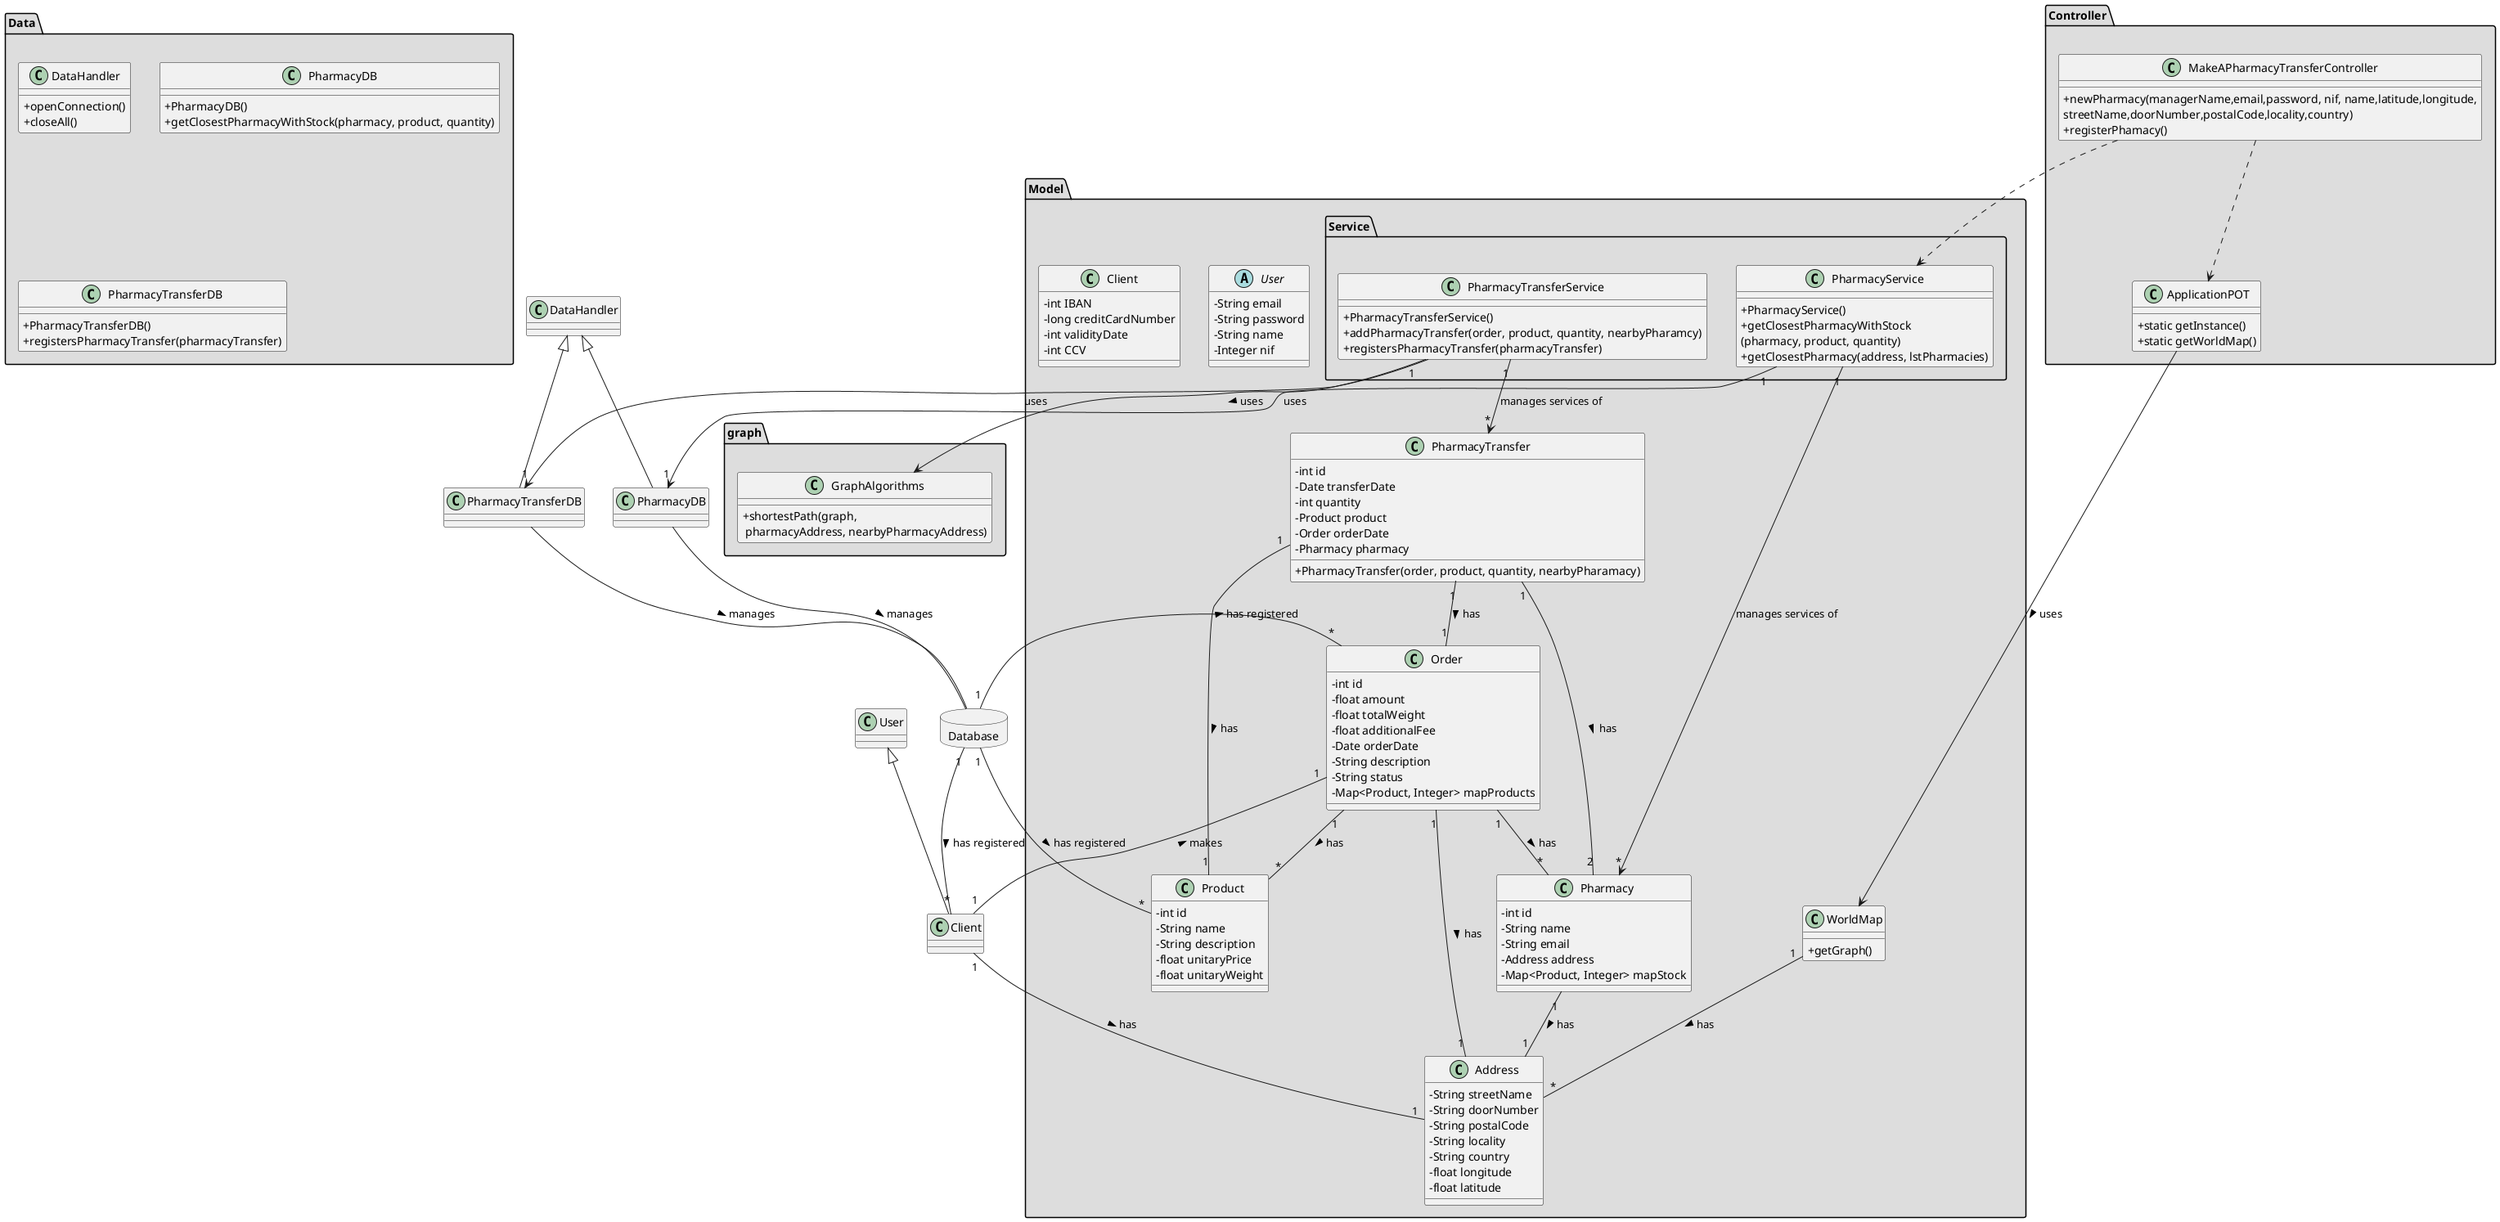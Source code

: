 @startuml
skinparam classAttributeIconSize 0

package "Controller" #DDDDDD {
class MakeAPharmacyTransferController{
+newPharmacy(managerName,email,password, nif, name,latitude,longitude,\nstreetName,doorNumber,postalCode,locality,country)
+registerPhamacy()
}

class ApplicationPOT
{
  +static getInstance()
  +static getWorldMap()
}
}

package "graph" #DDDDDD {
   class GraphAlgorithms{
          +shortestPath(graph,\n pharmacyAddress, nearbyPharmacyAddress)
      }
 }

package "Model" #DDDDDD {

package "Service" #DDDDDD {
   class PharmacyService{
          +PharmacyService()
          +getClosestPharmacyWithStock\n(pharmacy, product, quantity)
          +getClosestPharmacy(address, lstPharmacies)
      }

      class PharmacyTransferService{
                +PharmacyTransferService()
                +addPharmacyTransfer(order, product, quantity, nearbyPharamcy)
                +registersPharmacyTransfer(pharmacyTransfer)
            }
 }

class WorldMap{
+getGraph()
}

abstract class User{
-String email
-String password
-String name
-Integer nif
}

class Client{
-   int IBAN
-   long creditCardNumber
-   int validityDate
-   int CCV
}

class Address{
-   String streetName
-   String doorNumber
-   String postalCode
-   String locality
-   String country
-   float longitude
-   float latitude
}

class Pharmacy{
-   int id
-   String name
-   String email
-   Address address
-   Map<Product, Integer> mapStock
}

class Order{
-   int id
-   float amount
-   float totalWeight
-   float additionalFee
-   Date orderDate
-   String description
-   String status
-   Map<Product, Integer> mapProducts
}

class Product{
-   int id
-   String name
-   String description
-   float unitaryPrice
-   float unitaryWeight
}

class PharmacyTransfer{
-   int id
-   Date transferDate
-   int quantity
-   Product product
-   Order orderDate
-   Pharmacy pharmacy
+PharmacyTransfer(order, product, quantity, nearbyPharamacy)
}

}


package "Data" #DDDDDD {
class DataHandler{
    +openConnection()
    +closeAll()
}

class PharmacyDB{
          +PharmacyDB()
          +getClosestPharmacyWithStock(pharmacy, product, quantity)
      }

      class PharmacyTransferDB{
                +PharmacyTransferDB()
                +registersPharmacyTransfer(pharmacyTransfer)
            }
}

database Database {
}

class PharmacyDB extends DataHandler
class PharmacyTransferDB extends DataHandler
class Client extends User

MakeAPharmacyTransferController ..> ApplicationPOT
MakeAPharmacyTransferController ..> PharmacyService
Database "1" -- "*" Order : has registered >
Database "1" -- "*" Product : has registered >
Database "1" -- "*" Client : has registered >
ApplicationPOT --> WorldMap : uses >
PharmacyTransferService --> GraphAlgorithms : uses >
PharmacyDB -- Database : manages >
PharmacyTransferDB -- Database : manages >
PharmacyService "1" --> "*" Pharmacy : manages services of
PharmacyService "1" --> "1" PharmacyDB : uses
PharmacyTransferService "1" --> "*" PharmacyTransfer : manages services of
PharmacyTransferService "1" --> "1" PharmacyTransferDB : uses
Pharmacy "1" -- "1" Address : has >
Order "1" -- "*" Product : has >
Order "1" -- "*" Pharmacy : has >
Client "1" -- "1" Order : makes >
Client "1" -- "1" Address : has >
Order "1" -- "1" Address : has >
WorldMap "1" -- "*" Address : has >
PharmacyTransfer "1" -- "2" Pharmacy : has >
PharmacyTransfer "1" -- "1" Product : has >
PharmacyTransfer "1" -- "1" Order : has >

@enduml